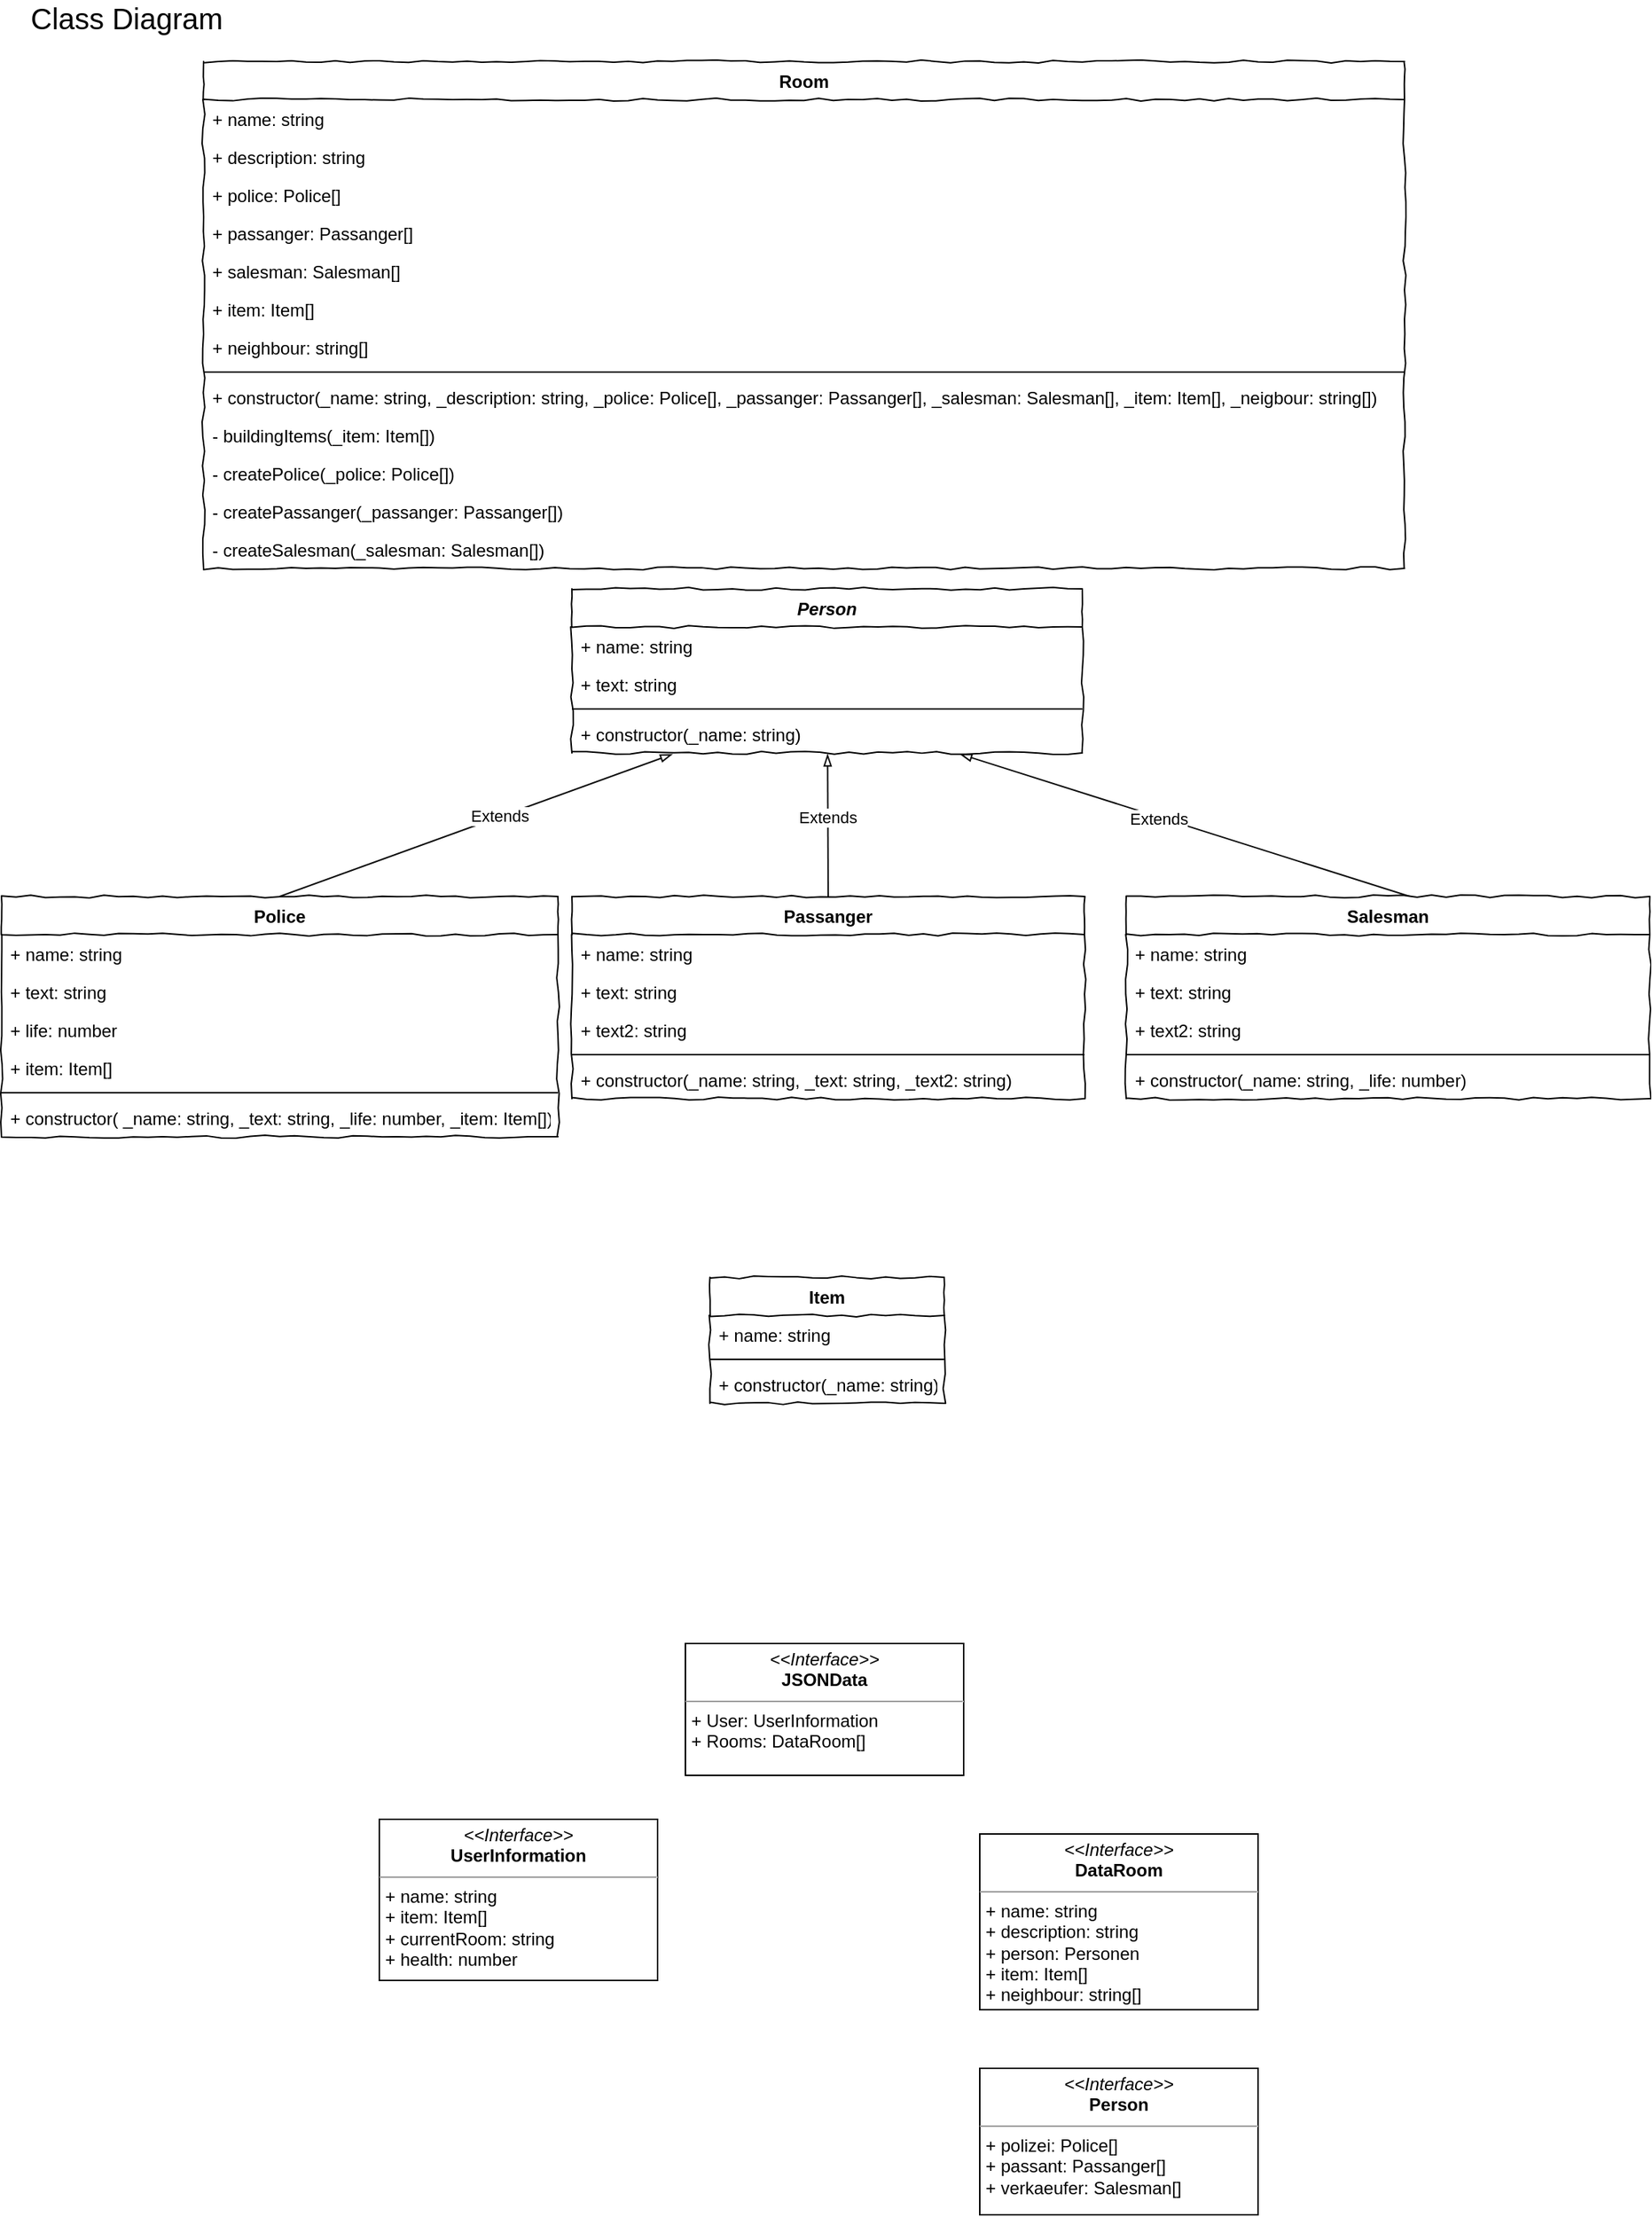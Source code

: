 <mxfile version="13.5.8" type="device"><diagram id="rubRjD1_MXqQJpByRHL8" name="Page-1"><mxGraphModel dx="1483" dy="827" grid="1" gridSize="10" guides="1" tooltips="1" connect="1" arrows="1" fold="1" page="1" pageScale="1" pageWidth="1169" pageHeight="827" math="0" shadow="0"><root><mxCell id="0"/><mxCell id="1" parent="0"/><mxCell id="7TcTl32dYtfqFqJ4vWqF-1" value="&lt;font style=&quot;font-size: 20px&quot;&gt;Class Diagram&lt;/font&gt;" style="text;html=1;strokeColor=none;fillColor=none;align=left;verticalAlign=middle;whiteSpace=wrap;rounded=0;" parent="1" vertex="1"><mxGeometry x="40" y="40" width="150" height="20" as="geometry"/></mxCell><mxCell id="7TcTl32dYtfqFqJ4vWqF-49" value="" style="endArrow=blockThin;html=1;strokeColor=#0D0D0D;endFill=0;entryX=0.76;entryY=1.029;entryDx=0;entryDy=0;exitX=0.543;exitY=0.001;exitDx=0;exitDy=0;entryPerimeter=0;exitPerimeter=0;" parent="1" source="7TcTl32dYtfqFqJ4vWqF-37" target="7TcTl32dYtfqFqJ4vWqF-28" edge="1"><mxGeometry width="50" height="50" relative="1" as="geometry"><mxPoint x="712.5" y="650" as="sourcePoint"/><mxPoint x="582.5" y="576.0" as="targetPoint"/></mxGeometry></mxCell><mxCell id="7TcTl32dYtfqFqJ4vWqF-50" value="Extends" style="edgeLabel;html=1;align=center;verticalAlign=middle;resizable=0;points=[];" parent="7TcTl32dYtfqFqJ4vWqF-49" vertex="1" connectable="0"><mxGeometry x="0.117" y="1" relative="1" as="geometry"><mxPoint as="offset"/></mxGeometry></mxCell><mxCell id="7TcTl32dYtfqFqJ4vWqF-51" value="" style="endArrow=blockThin;html=1;strokeColor=#0D0D0D;endFill=0;exitX=0.5;exitY=0;exitDx=0;exitDy=0;entryX=0.197;entryY=1.033;entryDx=0;entryDy=0;entryPerimeter=0;" parent="1" source="7TcTl32dYtfqFqJ4vWqF-33" target="7TcTl32dYtfqFqJ4vWqF-28" edge="1"><mxGeometry width="50" height="50" relative="1" as="geometry"><mxPoint x="522.82" y="650" as="sourcePoint"/><mxPoint x="541.5" y="574" as="targetPoint"/></mxGeometry></mxCell><mxCell id="7TcTl32dYtfqFqJ4vWqF-52" value="Extends" style="edgeLabel;html=1;align=center;verticalAlign=middle;resizable=0;points=[];" parent="7TcTl32dYtfqFqJ4vWqF-51" vertex="1" connectable="0"><mxGeometry x="0.117" y="1" relative="1" as="geometry"><mxPoint as="offset"/></mxGeometry></mxCell><mxCell id="7TcTl32dYtfqFqJ4vWqF-53" value="" style="endArrow=blockThin;html=1;strokeColor=#0D0D0D;endFill=0;entryX=0.501;entryY=1.029;entryDx=0;entryDy=0;exitX=0.5;exitY=0;exitDx=0;exitDy=0;entryPerimeter=0;" parent="1" source="7TcTl32dYtfqFqJ4vWqF-29" target="7TcTl32dYtfqFqJ4vWqF-28" edge="1"><mxGeometry width="50" height="50" relative="1" as="geometry"><mxPoint x="122.5" y="660" as="sourcePoint"/><mxPoint x="-7.5" y="586.0" as="targetPoint"/></mxGeometry></mxCell><mxCell id="7TcTl32dYtfqFqJ4vWqF-54" value="Extends" style="edgeLabel;html=1;align=center;verticalAlign=middle;resizable=0;points=[];" parent="7TcTl32dYtfqFqJ4vWqF-53" vertex="1" connectable="0"><mxGeometry x="0.117" y="1" relative="1" as="geometry"><mxPoint as="offset"/></mxGeometry></mxCell><mxCell id="7TcTl32dYtfqFqJ4vWqF-9" value="Room" style="swimlane;fontStyle=1;align=center;verticalAlign=top;childLayout=stackLayout;horizontal=1;startSize=26;horizontalStack=0;resizeParent=1;resizeParentMax=0;resizeLast=0;collapsible=1;marginBottom=0;rounded=0;shadow=0;comic=1;strokeWidth=1;" parent="1" vertex="1"><mxGeometry x="160" y="80" width="820" height="346" as="geometry"><mxRectangle x="20" y="670" width="90" height="26" as="alternateBounds"/></mxGeometry></mxCell><mxCell id="7TcTl32dYtfqFqJ4vWqF-10" value="+ name: string&#10;" style="text;strokeColor=none;fillColor=none;align=left;verticalAlign=top;spacingLeft=4;spacingRight=4;overflow=hidden;rotatable=0;points=[[0,0.5],[1,0.5]];portConstraint=eastwest;" parent="7TcTl32dYtfqFqJ4vWqF-9" vertex="1"><mxGeometry y="26" width="820" height="26" as="geometry"/></mxCell><mxCell id="7TcTl32dYtfqFqJ4vWqF-79" value="+ description: string&#10;" style="text;strokeColor=none;fillColor=none;align=left;verticalAlign=top;spacingLeft=4;spacingRight=4;overflow=hidden;rotatable=0;points=[[0,0.5],[1,0.5]];portConstraint=eastwest;" parent="7TcTl32dYtfqFqJ4vWqF-9" vertex="1"><mxGeometry y="52" width="820" height="26" as="geometry"/></mxCell><mxCell id="r3PbEEl6pIqcGlglHfew-1" value="+ police: Police[]&#10;" style="text;strokeColor=none;fillColor=none;align=left;verticalAlign=top;spacingLeft=4;spacingRight=4;overflow=hidden;rotatable=0;points=[[0,0.5],[1,0.5]];portConstraint=eastwest;" parent="7TcTl32dYtfqFqJ4vWqF-9" vertex="1"><mxGeometry y="78" width="820" height="26" as="geometry"/></mxCell><mxCell id="E9pCfegAcy2YvekPaJnT-2" value="+ passanger: Passanger[]&#10;" style="text;strokeColor=none;fillColor=none;align=left;verticalAlign=top;spacingLeft=4;spacingRight=4;overflow=hidden;rotatable=0;points=[[0,0.5],[1,0.5]];portConstraint=eastwest;" parent="7TcTl32dYtfqFqJ4vWqF-9" vertex="1"><mxGeometry y="104" width="820" height="26" as="geometry"/></mxCell><mxCell id="E9pCfegAcy2YvekPaJnT-3" value="+ salesman: Salesman[]&#10;" style="text;strokeColor=none;fillColor=none;align=left;verticalAlign=top;spacingLeft=4;spacingRight=4;overflow=hidden;rotatable=0;points=[[0,0.5],[1,0.5]];portConstraint=eastwest;" parent="7TcTl32dYtfqFqJ4vWqF-9" vertex="1"><mxGeometry y="130" width="820" height="26" as="geometry"/></mxCell><mxCell id="7TcTl32dYtfqFqJ4vWqF-64" value="+ item: Item[]&#10;" style="text;strokeColor=none;fillColor=none;align=left;verticalAlign=top;spacingLeft=4;spacingRight=4;overflow=hidden;rotatable=0;points=[[0,0.5],[1,0.5]];portConstraint=eastwest;" parent="7TcTl32dYtfqFqJ4vWqF-9" vertex="1"><mxGeometry y="156" width="820" height="26" as="geometry"/></mxCell><mxCell id="7TcTl32dYtfqFqJ4vWqF-65" value="+ neighbour: string[]&#10;" style="text;strokeColor=none;fillColor=none;align=left;verticalAlign=top;spacingLeft=4;spacingRight=4;overflow=hidden;rotatable=0;points=[[0,0.5],[1,0.5]];portConstraint=eastwest;" parent="7TcTl32dYtfqFqJ4vWqF-9" vertex="1"><mxGeometry y="182" width="820" height="26" as="geometry"/></mxCell><mxCell id="7TcTl32dYtfqFqJ4vWqF-11" value="" style="line;strokeWidth=1;fillColor=none;align=left;verticalAlign=middle;spacingTop=-1;spacingLeft=3;spacingRight=3;rotatable=0;labelPosition=right;points=[];portConstraint=eastwest;" parent="7TcTl32dYtfqFqJ4vWqF-9" vertex="1"><mxGeometry y="208" width="820" height="8" as="geometry"/></mxCell><mxCell id="7TcTl32dYtfqFqJ4vWqF-12" value="+ constructor(_name: string, _description: string, _police: Police[], _passanger: Passanger[], _salesman: Salesman[], _item: Item[], _neigbour: string[])" style="text;strokeColor=none;fillColor=none;align=left;verticalAlign=top;spacingLeft=4;spacingRight=4;overflow=hidden;rotatable=0;points=[[0,0.5],[1,0.5]];portConstraint=eastwest;" parent="7TcTl32dYtfqFqJ4vWqF-9" vertex="1"><mxGeometry y="216" width="820" height="26" as="geometry"/></mxCell><mxCell id="r3PbEEl6pIqcGlglHfew-2" value="- buildingItems(_item: Item[])" style="text;strokeColor=none;fillColor=none;align=left;verticalAlign=top;spacingLeft=4;spacingRight=4;overflow=hidden;rotatable=0;points=[[0,0.5],[1,0.5]];portConstraint=eastwest;" parent="7TcTl32dYtfqFqJ4vWqF-9" vertex="1"><mxGeometry y="242" width="820" height="26" as="geometry"/></mxCell><mxCell id="r3PbEEl6pIqcGlglHfew-7" value="- createPolice(_police: Police[])" style="text;strokeColor=none;fillColor=none;align=left;verticalAlign=top;spacingLeft=4;spacingRight=4;overflow=hidden;rotatable=0;points=[[0,0.5],[1,0.5]];portConstraint=eastwest;" parent="7TcTl32dYtfqFqJ4vWqF-9" vertex="1"><mxGeometry y="268" width="820" height="26" as="geometry"/></mxCell><mxCell id="E9pCfegAcy2YvekPaJnT-4" value="- createPassanger(_passanger: Passanger[])" style="text;strokeColor=none;fillColor=none;align=left;verticalAlign=top;spacingLeft=4;spacingRight=4;overflow=hidden;rotatable=0;points=[[0,0.5],[1,0.5]];portConstraint=eastwest;" parent="7TcTl32dYtfqFqJ4vWqF-9" vertex="1"><mxGeometry y="294" width="820" height="26" as="geometry"/></mxCell><mxCell id="E9pCfegAcy2YvekPaJnT-5" value="- createSalesman(_salesman: Salesman[])" style="text;strokeColor=none;fillColor=none;align=left;verticalAlign=top;spacingLeft=4;spacingRight=4;overflow=hidden;rotatable=0;points=[[0,0.5],[1,0.5]];portConstraint=eastwest;" parent="7TcTl32dYtfqFqJ4vWqF-9" vertex="1"><mxGeometry y="320" width="820" height="26" as="geometry"/></mxCell><mxCell id="E9pCfegAcy2YvekPaJnT-6" value="&lt;p style=&quot;margin: 0px ; margin-top: 4px ; text-align: center&quot;&gt;&lt;i&gt;&amp;lt;&amp;lt;Interface&amp;gt;&amp;gt;&lt;/i&gt;&lt;br&gt;&lt;b&gt;JSONData&lt;/b&gt;&lt;/p&gt;&lt;hr size=&quot;1&quot;&gt;&lt;p style=&quot;margin: 0px ; margin-left: 4px&quot;&gt;+ User: UserInformation&lt;br&gt;+ Rooms: DataRoom[]&lt;/p&gt;&lt;p style=&quot;margin: 0px ; margin-left: 4px&quot;&gt;&lt;br&gt;&lt;/p&gt;" style="verticalAlign=top;align=left;overflow=fill;fontSize=12;fontFamily=Helvetica;html=1;" parent="1" vertex="1"><mxGeometry x="489" y="1160" width="190" height="90" as="geometry"/></mxCell><mxCell id="7TcTl32dYtfqFqJ4vWqF-25" value="Person" style="swimlane;fontStyle=3;align=center;verticalAlign=top;childLayout=stackLayout;horizontal=1;startSize=26;horizontalStack=0;resizeParent=1;resizeParentMax=0;resizeLast=0;collapsible=1;marginBottom=0;rounded=0;shadow=0;comic=1;strokeWidth=1;" parent="1" vertex="1"><mxGeometry x="411.5" y="440" width="348.5" height="112" as="geometry"><mxRectangle x="20" y="670" width="90" height="26" as="alternateBounds"/></mxGeometry></mxCell><mxCell id="7TcTl32dYtfqFqJ4vWqF-26" value="+ name: string&#10;" style="text;strokeColor=none;fillColor=none;align=left;verticalAlign=top;spacingLeft=4;spacingRight=4;overflow=hidden;rotatable=0;points=[[0,0.5],[1,0.5]];portConstraint=eastwest;" parent="7TcTl32dYtfqFqJ4vWqF-25" vertex="1"><mxGeometry y="26" width="348.5" height="26" as="geometry"/></mxCell><mxCell id="7TcTl32dYtfqFqJ4vWqF-90" value="+ text: string" style="text;strokeColor=none;fillColor=none;align=left;verticalAlign=top;spacingLeft=4;spacingRight=4;overflow=hidden;rotatable=0;points=[[0,0.5],[1,0.5]];portConstraint=eastwest;" parent="7TcTl32dYtfqFqJ4vWqF-25" vertex="1"><mxGeometry y="52" width="348.5" height="26" as="geometry"/></mxCell><mxCell id="7TcTl32dYtfqFqJ4vWqF-27" value="" style="line;strokeWidth=1;fillColor=none;align=left;verticalAlign=middle;spacingTop=-1;spacingLeft=3;spacingRight=3;rotatable=0;labelPosition=right;points=[];portConstraint=eastwest;" parent="7TcTl32dYtfqFqJ4vWqF-25" vertex="1"><mxGeometry y="78" width="348.5" height="8" as="geometry"/></mxCell><mxCell id="7TcTl32dYtfqFqJ4vWqF-28" value="+ constructor(_name: string) " style="text;strokeColor=none;fillColor=none;align=left;verticalAlign=top;spacingLeft=4;spacingRight=4;overflow=hidden;rotatable=0;points=[[0,0.5],[1,0.5]];portConstraint=eastwest;" parent="7TcTl32dYtfqFqJ4vWqF-25" vertex="1"><mxGeometry y="86" width="348.5" height="26" as="geometry"/></mxCell><mxCell id="7TcTl32dYtfqFqJ4vWqF-37" value="Salesman" style="swimlane;fontStyle=1;align=center;verticalAlign=top;childLayout=stackLayout;horizontal=1;startSize=26;horizontalStack=0;resizeParent=1;resizeParentMax=0;resizeLast=0;collapsible=1;marginBottom=0;rounded=0;shadow=0;comic=1;strokeWidth=1;" parent="1" vertex="1"><mxGeometry x="790" y="650" width="357.5" height="138" as="geometry"><mxRectangle x="20" y="670" width="90" height="26" as="alternateBounds"/></mxGeometry></mxCell><mxCell id="r3PbEEl6pIqcGlglHfew-10" value="+ name: string&#10;" style="text;strokeColor=none;fillColor=none;align=left;verticalAlign=top;spacingLeft=4;spacingRight=4;overflow=hidden;rotatable=0;points=[[0,0.5],[1,0.5]];portConstraint=eastwest;" parent="7TcTl32dYtfqFqJ4vWqF-37" vertex="1"><mxGeometry y="26" width="357.5" height="26" as="geometry"/></mxCell><mxCell id="r3PbEEl6pIqcGlglHfew-11" value="+ text: string" style="text;strokeColor=none;fillColor=none;align=left;verticalAlign=top;spacingLeft=4;spacingRight=4;overflow=hidden;rotatable=0;points=[[0,0.5],[1,0.5]];portConstraint=eastwest;" parent="7TcTl32dYtfqFqJ4vWqF-37" vertex="1"><mxGeometry y="52" width="357.5" height="26" as="geometry"/></mxCell><mxCell id="r3PbEEl6pIqcGlglHfew-12" value="+ text2: string" style="text;strokeColor=none;fillColor=none;align=left;verticalAlign=top;spacingLeft=4;spacingRight=4;overflow=hidden;rotatable=0;points=[[0,0.5],[1,0.5]];portConstraint=eastwest;" parent="7TcTl32dYtfqFqJ4vWqF-37" vertex="1"><mxGeometry y="78" width="357.5" height="26" as="geometry"/></mxCell><mxCell id="7TcTl32dYtfqFqJ4vWqF-39" value="" style="line;strokeWidth=1;fillColor=none;align=left;verticalAlign=middle;spacingTop=-1;spacingLeft=3;spacingRight=3;rotatable=0;labelPosition=right;points=[];portConstraint=eastwest;" parent="7TcTl32dYtfqFqJ4vWqF-37" vertex="1"><mxGeometry y="104" width="357.5" height="8" as="geometry"/></mxCell><mxCell id="7TcTl32dYtfqFqJ4vWqF-40" value="+ constructor(_name: string, _life: number) " style="text;strokeColor=none;fillColor=none;align=left;verticalAlign=top;spacingLeft=4;spacingRight=4;overflow=hidden;rotatable=0;points=[[0,0.5],[1,0.5]];portConstraint=eastwest;" parent="7TcTl32dYtfqFqJ4vWqF-37" vertex="1"><mxGeometry y="112" width="357.5" height="26" as="geometry"/></mxCell><mxCell id="7TcTl32dYtfqFqJ4vWqF-33" value="Police" style="swimlane;fontStyle=1;align=center;verticalAlign=top;childLayout=stackLayout;horizontal=1;startSize=26;horizontalStack=0;resizeParent=1;resizeParentMax=0;resizeLast=0;collapsible=1;marginBottom=0;rounded=0;shadow=0;comic=1;strokeWidth=1;" parent="1" vertex="1"><mxGeometry x="22" y="650" width="380" height="164" as="geometry"><mxRectangle x="20" y="670" width="90" height="26" as="alternateBounds"/></mxGeometry></mxCell><mxCell id="r3PbEEl6pIqcGlglHfew-8" value="+ name: string&#10;" style="text;strokeColor=none;fillColor=none;align=left;verticalAlign=top;spacingLeft=4;spacingRight=4;overflow=hidden;rotatable=0;points=[[0,0.5],[1,0.5]];portConstraint=eastwest;" parent="7TcTl32dYtfqFqJ4vWqF-33" vertex="1"><mxGeometry y="26" width="380" height="26" as="geometry"/></mxCell><mxCell id="r3PbEEl6pIqcGlglHfew-9" value="+ text: string" style="text;strokeColor=none;fillColor=none;align=left;verticalAlign=top;spacingLeft=4;spacingRight=4;overflow=hidden;rotatable=0;points=[[0,0.5],[1,0.5]];portConstraint=eastwest;" parent="7TcTl32dYtfqFqJ4vWqF-33" vertex="1"><mxGeometry y="52" width="380" height="26" as="geometry"/></mxCell><mxCell id="r3PbEEl6pIqcGlglHfew-13" value="+ life: number" style="text;strokeColor=none;fillColor=none;align=left;verticalAlign=top;spacingLeft=4;spacingRight=4;overflow=hidden;rotatable=0;points=[[0,0.5],[1,0.5]];portConstraint=eastwest;" parent="7TcTl32dYtfqFqJ4vWqF-33" vertex="1"><mxGeometry y="78" width="380" height="26" as="geometry"/></mxCell><mxCell id="r3PbEEl6pIqcGlglHfew-14" value="+ item: Item[]" style="text;strokeColor=none;fillColor=none;align=left;verticalAlign=top;spacingLeft=4;spacingRight=4;overflow=hidden;rotatable=0;points=[[0,0.5],[1,0.5]];portConstraint=eastwest;" parent="7TcTl32dYtfqFqJ4vWqF-33" vertex="1"><mxGeometry y="104" width="380" height="26" as="geometry"/></mxCell><mxCell id="7TcTl32dYtfqFqJ4vWqF-35" value="" style="line;strokeWidth=1;fillColor=none;align=left;verticalAlign=middle;spacingTop=-1;spacingLeft=3;spacingRight=3;rotatable=0;labelPosition=right;points=[];portConstraint=eastwest;" parent="7TcTl32dYtfqFqJ4vWqF-33" vertex="1"><mxGeometry y="130" width="380" height="8" as="geometry"/></mxCell><mxCell id="7TcTl32dYtfqFqJ4vWqF-36" value="+ constructor( _name: string, _text: string, _life: number, _item: Item[])" style="text;strokeColor=none;fillColor=none;align=left;verticalAlign=top;spacingLeft=4;spacingRight=4;overflow=hidden;rotatable=0;points=[[0,0.5],[1,0.5]];portConstraint=eastwest;" parent="7TcTl32dYtfqFqJ4vWqF-33" vertex="1"><mxGeometry y="138" width="380" height="26" as="geometry"/></mxCell><mxCell id="7TcTl32dYtfqFqJ4vWqF-29" value="Passanger" style="swimlane;fontStyle=1;align=center;verticalAlign=top;childLayout=stackLayout;horizontal=1;startSize=26;horizontalStack=0;resizeParent=1;resizeParentMax=0;resizeLast=0;collapsible=1;marginBottom=0;rounded=0;shadow=0;comic=1;strokeWidth=1;" parent="1" vertex="1"><mxGeometry x="411.5" y="650" width="350" height="138" as="geometry"><mxRectangle x="20" y="670" width="90" height="26" as="alternateBounds"/></mxGeometry></mxCell><mxCell id="7TcTl32dYtfqFqJ4vWqF-30" value="+ name: string&#10;" style="text;strokeColor=none;fillColor=none;align=left;verticalAlign=top;spacingLeft=4;spacingRight=4;overflow=hidden;rotatable=0;points=[[0,0.5],[1,0.5]];portConstraint=eastwest;" parent="7TcTl32dYtfqFqJ4vWqF-29" vertex="1"><mxGeometry y="26" width="350" height="26" as="geometry"/></mxCell><mxCell id="r3PbEEl6pIqcGlglHfew-5" value="+ text: string" style="text;strokeColor=none;fillColor=none;align=left;verticalAlign=top;spacingLeft=4;spacingRight=4;overflow=hidden;rotatable=0;points=[[0,0.5],[1,0.5]];portConstraint=eastwest;" parent="7TcTl32dYtfqFqJ4vWqF-29" vertex="1"><mxGeometry y="52" width="350" height="26" as="geometry"/></mxCell><mxCell id="r3PbEEl6pIqcGlglHfew-6" value="+ text2: string" style="text;strokeColor=none;fillColor=none;align=left;verticalAlign=top;spacingLeft=4;spacingRight=4;overflow=hidden;rotatable=0;points=[[0,0.5],[1,0.5]];portConstraint=eastwest;" parent="7TcTl32dYtfqFqJ4vWqF-29" vertex="1"><mxGeometry y="78" width="350" height="26" as="geometry"/></mxCell><mxCell id="7TcTl32dYtfqFqJ4vWqF-31" value="" style="line;strokeWidth=1;fillColor=none;align=left;verticalAlign=middle;spacingTop=-1;spacingLeft=3;spacingRight=3;rotatable=0;labelPosition=right;points=[];portConstraint=eastwest;" parent="7TcTl32dYtfqFqJ4vWqF-29" vertex="1"><mxGeometry y="104" width="350" height="8" as="geometry"/></mxCell><mxCell id="7TcTl32dYtfqFqJ4vWqF-32" value="+ constructor(_name: string, _text: string, _text2: string) " style="text;strokeColor=none;fillColor=none;align=left;verticalAlign=top;spacingLeft=4;spacingRight=4;overflow=hidden;rotatable=0;points=[[0,0.5],[1,0.5]];portConstraint=eastwest;" parent="7TcTl32dYtfqFqJ4vWqF-29" vertex="1"><mxGeometry y="112" width="350" height="26" as="geometry"/></mxCell><mxCell id="E9pCfegAcy2YvekPaJnT-7" value="&lt;p style=&quot;margin: 0px ; margin-top: 4px ; text-align: center&quot;&gt;&lt;i&gt;&amp;lt;&amp;lt;Interface&amp;gt;&amp;gt;&lt;/i&gt;&lt;br&gt;&lt;b&gt;UserInformation&lt;/b&gt;&lt;/p&gt;&lt;hr size=&quot;1&quot;&gt;&lt;p style=&quot;margin: 0px ; margin-left: 4px&quot;&gt;+&amp;nbsp;&lt;span&gt;name: string&lt;/span&gt;&lt;/p&gt;&lt;p style=&quot;margin: 0px ; margin-left: 4px&quot;&gt;&lt;span&gt;+ item: Item[]&lt;/span&gt;&lt;/p&gt;&lt;p style=&quot;margin: 0px ; margin-left: 4px&quot;&gt;+ currentRoom: string&lt;/p&gt;&lt;p style=&quot;margin: 0px ; margin-left: 4px&quot;&gt;+ health: number&lt;/p&gt;" style="verticalAlign=top;align=left;overflow=fill;fontSize=12;fontFamily=Helvetica;html=1;" parent="1" vertex="1"><mxGeometry x="280" y="1280" width="190" height="110" as="geometry"/></mxCell><mxCell id="E9pCfegAcy2YvekPaJnT-8" value="&lt;p style=&quot;margin: 0px ; margin-top: 4px ; text-align: center&quot;&gt;&lt;i&gt;&amp;lt;&amp;lt;Interface&amp;gt;&amp;gt;&lt;/i&gt;&lt;br&gt;&lt;b&gt;DataRoom&lt;/b&gt;&lt;/p&gt;&lt;hr size=&quot;1&quot;&gt;&lt;p style=&quot;margin: 0px ; margin-left: 4px&quot;&gt;+&amp;nbsp;&lt;span&gt;name: string&lt;/span&gt;&lt;/p&gt;&lt;p style=&quot;margin: 0px ; margin-left: 4px&quot;&gt;+ description: string&lt;/p&gt;&lt;p style=&quot;margin: 0px ; margin-left: 4px&quot;&gt;+ person: Personen&lt;/p&gt;&lt;p style=&quot;margin: 0px ; margin-left: 4px&quot;&gt;+ item: Item[]&lt;/p&gt;&lt;p style=&quot;margin: 0px ; margin-left: 4px&quot;&gt;+ neighbour: string[]&lt;/p&gt;&lt;p style=&quot;margin: 0px ; margin-left: 4px&quot;&gt;&lt;br&gt;&lt;/p&gt;" style="verticalAlign=top;align=left;overflow=fill;fontSize=12;fontFamily=Helvetica;html=1;" parent="1" vertex="1"><mxGeometry x="690" y="1290" width="190" height="120" as="geometry"/></mxCell><mxCell id="E9pCfegAcy2YvekPaJnT-9" value="&lt;p style=&quot;margin: 0px ; margin-top: 4px ; text-align: center&quot;&gt;&lt;i&gt;&amp;lt;&amp;lt;Interface&amp;gt;&amp;gt;&lt;/i&gt;&lt;br&gt;&lt;b&gt;Person&lt;/b&gt;&lt;/p&gt;&lt;hr size=&quot;1&quot;&gt;&lt;p style=&quot;margin: 0px ; margin-left: 4px&quot;&gt;+&amp;nbsp;&lt;span&gt;polizei: Police[]&lt;/span&gt;&lt;/p&gt;&lt;p style=&quot;margin: 0px ; margin-left: 4px&quot;&gt;+ passant: Passanger[]&lt;/p&gt;&lt;p style=&quot;margin: 0px ; margin-left: 4px&quot;&gt;+ verkaeufer: Salesman[]&lt;/p&gt;&lt;p style=&quot;margin: 0px ; margin-left: 4px&quot;&gt;&lt;br&gt;&lt;/p&gt;" style="verticalAlign=top;align=left;overflow=fill;fontSize=12;fontFamily=Helvetica;html=1;" parent="1" vertex="1"><mxGeometry x="690" y="1450" width="190" height="100" as="geometry"/></mxCell><mxCell id="7TcTl32dYtfqFqJ4vWqF-59" value="Item" style="swimlane;fontStyle=1;align=center;verticalAlign=top;childLayout=stackLayout;horizontal=1;startSize=26;horizontalStack=0;resizeParent=1;resizeParentMax=0;resizeLast=0;collapsible=1;marginBottom=0;rounded=0;shadow=0;comic=1;strokeWidth=1;" parent="1" vertex="1"><mxGeometry x="505.75" y="910" width="160" height="86" as="geometry"><mxRectangle x="20" y="670" width="90" height="26" as="alternateBounds"/></mxGeometry></mxCell><mxCell id="7TcTl32dYtfqFqJ4vWqF-60" value="+ name: string" style="text;strokeColor=none;fillColor=none;align=left;verticalAlign=top;spacingLeft=4;spacingRight=4;overflow=hidden;rotatable=0;points=[[0,0.5],[1,0.5]];portConstraint=eastwest;" parent="7TcTl32dYtfqFqJ4vWqF-59" vertex="1"><mxGeometry y="26" width="160" height="26" as="geometry"/></mxCell><mxCell id="7TcTl32dYtfqFqJ4vWqF-61" value="" style="line;strokeWidth=1;fillColor=none;align=left;verticalAlign=middle;spacingTop=-1;spacingLeft=3;spacingRight=3;rotatable=0;labelPosition=right;points=[];portConstraint=eastwest;" parent="7TcTl32dYtfqFqJ4vWqF-59" vertex="1"><mxGeometry y="52" width="160" height="8" as="geometry"/></mxCell><mxCell id="7TcTl32dYtfqFqJ4vWqF-62" value="+ constructor(_name: string)" style="text;strokeColor=none;fillColor=none;align=left;verticalAlign=top;spacingLeft=4;spacingRight=4;overflow=hidden;rotatable=0;points=[[0,0.5],[1,0.5]];portConstraint=eastwest;" parent="7TcTl32dYtfqFqJ4vWqF-59" vertex="1"><mxGeometry y="60" width="160" height="26" as="geometry"/></mxCell></root></mxGraphModel></diagram></mxfile>